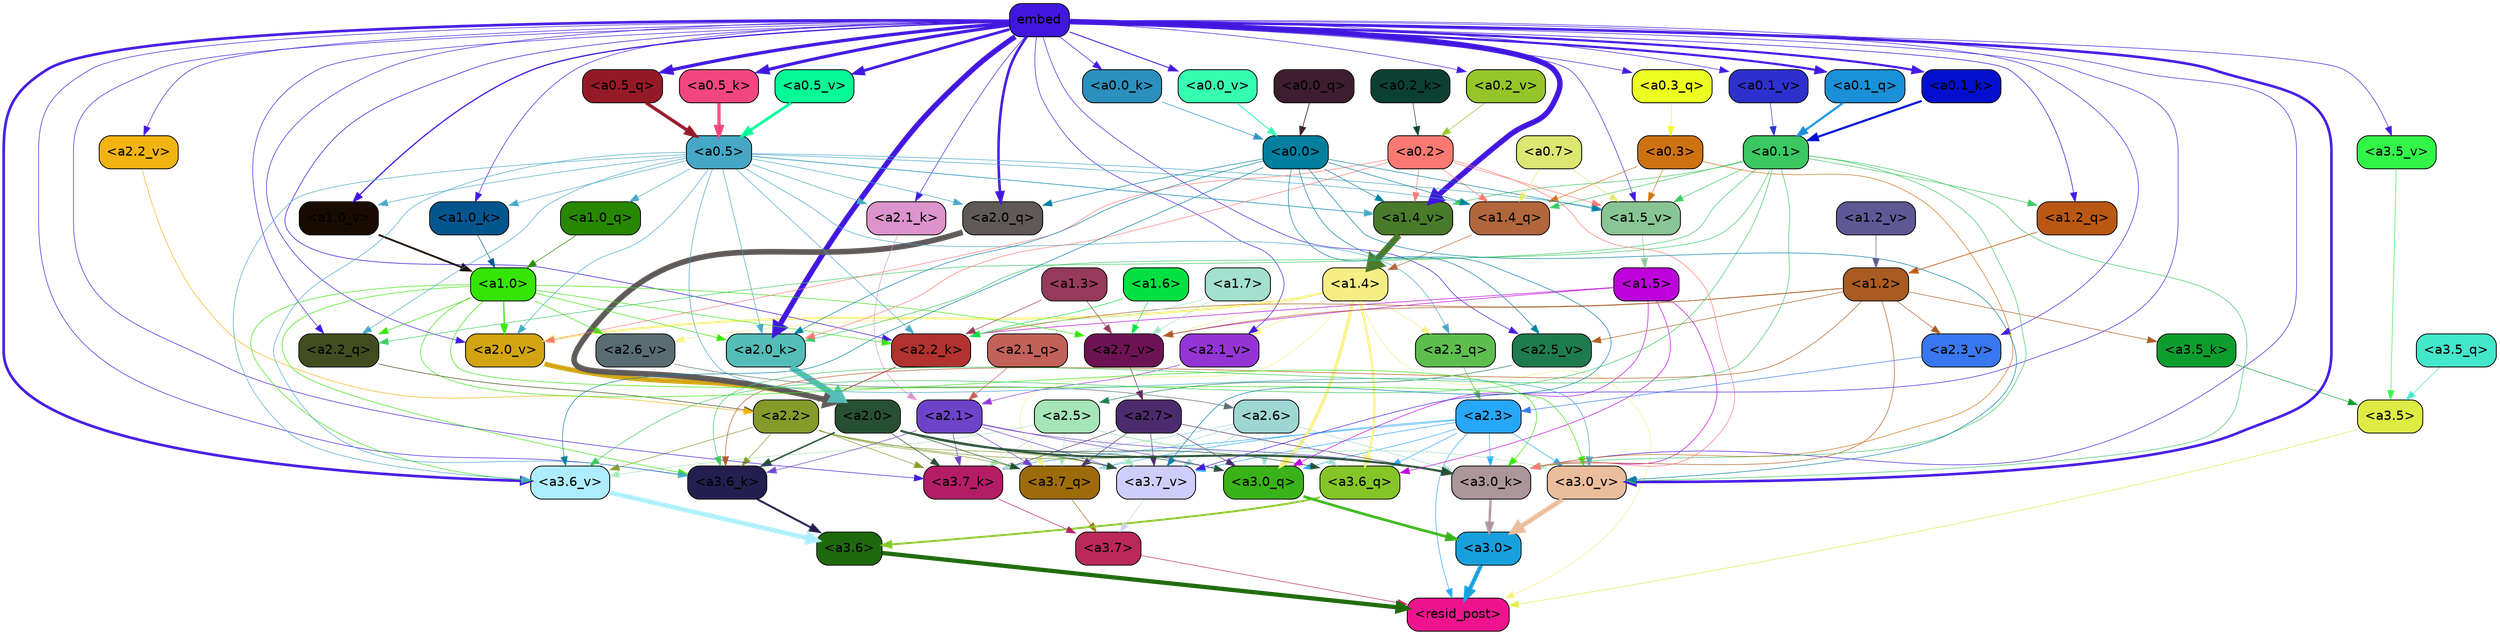 strict digraph "" {
	graph [bgcolor=transparent,
		layout=dot,
		overlap=false,
		splines=true
	];
	"<a3.7>"	[color=black,
		fillcolor="#bb2859",
		fontname=Helvetica,
		shape=box,
		style="filled, rounded"];
	"<resid_post>"	[color=black,
		fillcolor="#f0138e",
		fontname=Helvetica,
		shape=box,
		style="filled, rounded"];
	"<a3.7>" -> "<resid_post>"	[color="#bb2859",
		penwidth=0.6];
	"<a3.6>"	[color=black,
		fillcolor="#1e690d",
		fontname=Helvetica,
		shape=box,
		style="filled, rounded"];
	"<a3.6>" -> "<resid_post>"	[color="#1e690d",
		penwidth=4.648244500160217];
	"<a3.5>"	[color=black,
		fillcolor="#deeb43",
		fontname=Helvetica,
		shape=box,
		style="filled, rounded"];
	"<a3.5>" -> "<resid_post>"	[color="#deeb43",
		penwidth=0.6];
	"<a3.0>"	[color=black,
		fillcolor="#17a0de",
		fontname=Helvetica,
		shape=box,
		style="filled, rounded"];
	"<a3.0>" -> "<resid_post>"	[color="#17a0de",
		penwidth=4.3288813829422];
	"<a2.3>"	[color=black,
		fillcolor="#27a7fa",
		fontname=Helvetica,
		shape=box,
		style="filled, rounded"];
	"<a2.3>" -> "<resid_post>"	[color="#27a7fa",
		penwidth=0.6];
	"<a3.7_q>"	[color=black,
		fillcolor="#9e6b0a",
		fontname=Helvetica,
		shape=box,
		style="filled, rounded"];
	"<a2.3>" -> "<a3.7_q>"	[color="#27a7fa",
		penwidth=0.6];
	"<a3.6_q>"	[color=black,
		fillcolor="#86c527",
		fontname=Helvetica,
		shape=box,
		style="filled, rounded"];
	"<a2.3>" -> "<a3.6_q>"	[color="#27a7fa",
		penwidth=0.6];
	"<a3.0_q>"	[color=black,
		fillcolor="#3ab219",
		fontname=Helvetica,
		shape=box,
		style="filled, rounded"];
	"<a2.3>" -> "<a3.0_q>"	[color="#27a7fa",
		penwidth=0.6];
	"<a3.7_k>"	[color=black,
		fillcolor="#b41c66",
		fontname=Helvetica,
		shape=box,
		style="filled, rounded"];
	"<a2.3>" -> "<a3.7_k>"	[color="#27a7fa",
		penwidth=0.6];
	"<a3.0_k>"	[color=black,
		fillcolor="#ab9699",
		fontname=Helvetica,
		shape=box,
		style="filled, rounded"];
	"<a2.3>" -> "<a3.0_k>"	[color="#27a7fa",
		penwidth=0.6];
	"<a3.7_v>"	[color=black,
		fillcolor="#cfcefb",
		fontname=Helvetica,
		shape=box,
		style="filled, rounded"];
	"<a2.3>" -> "<a3.7_v>"	[color="#27a7fa",
		penwidth=0.6];
	"<a3.0_v>"	[color=black,
		fillcolor="#eabd9c",
		fontname=Helvetica,
		shape=box,
		style="filled, rounded"];
	"<a2.3>" -> "<a3.0_v>"	[color="#27a7fa",
		penwidth=0.6];
	"<a1.4>"	[color=black,
		fillcolor="#f6ee84",
		fontname=Helvetica,
		shape=box,
		style="filled, rounded"];
	"<a1.4>" -> "<resid_post>"	[color="#f6ee84",
		penwidth=0.6];
	"<a1.4>" -> "<a3.7_q>"	[color="#f6ee84",
		penwidth=0.6];
	"<a1.4>" -> "<a3.6_q>"	[color="#f6ee84",
		penwidth=2.5397292599081993];
	"<a1.4>" -> "<a3.0_q>"	[color="#f6ee84",
		penwidth=3.3985572457313538];
	"<a2.3_q>"	[color=black,
		fillcolor="#5dbe4d",
		fontname=Helvetica,
		shape=box,
		style="filled, rounded"];
	"<a1.4>" -> "<a2.3_q>"	[color="#f6ee84",
		penwidth=0.6];
	"<a2.2_k>"	[color=black,
		fillcolor="#b1322f",
		fontname=Helvetica,
		shape=box,
		style="filled, rounded"];
	"<a1.4>" -> "<a2.2_k>"	[color="#f6ee84",
		penwidth=0.6];
	"<a2.7_v>"	[color=black,
		fillcolor="#6d1354",
		fontname=Helvetica,
		shape=box,
		style="filled, rounded"];
	"<a1.4>" -> "<a2.7_v>"	[color="#f6ee84",
		penwidth=0.6];
	"<a2.6_v>"	[color=black,
		fillcolor="#586c72",
		fontname=Helvetica,
		shape=box,
		style="filled, rounded"];
	"<a1.4>" -> "<a2.6_v>"	[color="#f6ee84",
		penwidth=0.6];
	"<a2.1_v>"	[color=black,
		fillcolor="#9434d5",
		fontname=Helvetica,
		shape=box,
		style="filled, rounded"];
	"<a1.4>" -> "<a2.1_v>"	[color="#f6ee84",
		penwidth=0.6];
	"<a2.0_v>"	[color=black,
		fillcolor="#d2a411",
		fontname=Helvetica,
		shape=box,
		style="filled, rounded"];
	"<a1.4>" -> "<a2.0_v>"	[color="#f6ee84",
		penwidth=2.3308929204940796];
	"<a3.7_q>" -> "<a3.7>"	[color="#9e6b0a",
		penwidth=0.6];
	"<a3.6_q>" -> "<a3.6>"	[color="#86c527",
		penwidth=2.03758105635643];
	"<a3.5_q>"	[color=black,
		fillcolor="#43e7c9",
		fontname=Helvetica,
		shape=box,
		style="filled, rounded"];
	"<a3.5_q>" -> "<a3.5>"	[color="#43e7c9",
		penwidth=0.6];
	"<a3.0_q>" -> "<a3.0>"	[color="#3ab219",
		penwidth=2.8638100624084473];
	"<a3.7_k>" -> "<a3.7>"	[color="#b41c66",
		penwidth=0.6];
	"<a3.6_k>"	[color=black,
		fillcolor="#231e4e",
		fontname=Helvetica,
		shape=box,
		style="filled, rounded"];
	"<a3.6_k>" -> "<a3.6>"	[color="#231e4e",
		penwidth=2.174198240041733];
	"<a3.5_k>"	[color=black,
		fillcolor="#0d9d2e",
		fontname=Helvetica,
		shape=box,
		style="filled, rounded"];
	"<a3.5_k>" -> "<a3.5>"	[color="#0d9d2e",
		penwidth=0.6];
	"<a3.0_k>" -> "<a3.0>"	[color="#ab9699",
		penwidth=2.6274144649505615];
	"<a3.7_v>" -> "<a3.7>"	[color="#cfcefb",
		penwidth=0.6];
	"<a3.6_v>"	[color=black,
		fillcolor="#adedfd",
		fontname=Helvetica,
		shape=box,
		style="filled, rounded"];
	"<a3.6_v>" -> "<a3.6>"	[color="#adedfd",
		penwidth=5.002329230308533];
	"<a3.5_v>"	[color=black,
		fillcolor="#32f647",
		fontname=Helvetica,
		shape=box,
		style="filled, rounded"];
	"<a3.5_v>" -> "<a3.5>"	[color="#32f647",
		penwidth=0.6];
	"<a3.0_v>" -> "<a3.0>"	[color="#eabd9c",
		penwidth=5.188832879066467];
	"<a2.7>"	[color=black,
		fillcolor="#4b2b6d",
		fontname=Helvetica,
		shape=box,
		style="filled, rounded"];
	"<a2.7>" -> "<a3.7_q>"	[color="#4b2b6d",
		penwidth=0.6];
	"<a2.7>" -> "<a3.0_q>"	[color="#4b2b6d",
		penwidth=0.6];
	"<a2.7>" -> "<a3.7_k>"	[color="#4b2b6d",
		penwidth=0.6];
	"<a2.7>" -> "<a3.0_k>"	[color="#4b2b6d",
		penwidth=0.6];
	"<a2.7>" -> "<a3.7_v>"	[color="#4b2b6d",
		penwidth=0.6];
	"<a2.6>"	[color=black,
		fillcolor="#9ed7d2",
		fontname=Helvetica,
		shape=box,
		style="filled, rounded"];
	"<a2.6>" -> "<a3.7_q>"	[color="#9ed7d2",
		penwidth=0.6];
	"<a2.6>" -> "<a3.6_q>"	[color="#9ed7d2",
		penwidth=0.6];
	"<a2.6>" -> "<a3.0_q>"	[color="#9ed7d2",
		penwidth=0.6];
	"<a2.6>" -> "<a3.7_k>"	[color="#9ed7d2",
		penwidth=0.6];
	"<a2.6>" -> "<a3.0_k>"	[color="#9ed7d2",
		penwidth=0.6];
	"<a2.6>" -> "<a3.7_v>"	[color="#9ed7d2",
		penwidth=0.6];
	"<a2.5>"	[color=black,
		fillcolor="#a6e5b7",
		fontname=Helvetica,
		shape=box,
		style="filled, rounded"];
	"<a2.5>" -> "<a3.7_q>"	[color="#a6e5b7",
		penwidth=0.6];
	"<a2.5>" -> "<a3.7_k>"	[color="#a6e5b7",
		penwidth=0.6];
	"<a2.5>" -> "<a3.0_k>"	[color="#a6e5b7",
		penwidth=0.6];
	"<a2.5>" -> "<a3.7_v>"	[color="#a6e5b7",
		penwidth=0.6];
	"<a2.5>" -> "<a3.6_v>"	[color="#a6e5b7",
		penwidth=0.6];
	"<a2.5>" -> "<a3.0_v>"	[color="#a6e5b7",
		penwidth=0.6];
	"<a2.2>"	[color=black,
		fillcolor="#859b29",
		fontname=Helvetica,
		shape=box,
		style="filled, rounded"];
	"<a2.2>" -> "<a3.7_q>"	[color="#859b29",
		penwidth=0.6];
	"<a2.2>" -> "<a3.7_k>"	[color="#859b29",
		penwidth=0.6];
	"<a2.2>" -> "<a3.6_k>"	[color="#859b29",
		penwidth=0.6];
	"<a2.2>" -> "<a3.0_k>"	[color="#859b29",
		penwidth=0.6];
	"<a2.2>" -> "<a3.7_v>"	[color="#859b29",
		penwidth=0.6];
	"<a2.2>" -> "<a3.6_v>"	[color="#859b29",
		penwidth=0.6];
	"<a2.1>"	[color=black,
		fillcolor="#6d43ca",
		fontname=Helvetica,
		shape=box,
		style="filled, rounded"];
	"<a2.1>" -> "<a3.7_q>"	[color="#6d43ca",
		penwidth=0.6];
	"<a2.1>" -> "<a3.0_q>"	[color="#6d43ca",
		penwidth=0.6];
	"<a2.1>" -> "<a3.7_k>"	[color="#6d43ca",
		penwidth=0.6];
	"<a2.1>" -> "<a3.6_k>"	[color="#6d43ca",
		penwidth=0.6];
	"<a2.1>" -> "<a3.0_k>"	[color="#6d43ca",
		penwidth=0.6];
	"<a2.1>" -> "<a3.7_v>"	[color="#6d43ca",
		penwidth=0.6];
	"<a2.0>"	[color=black,
		fillcolor="#274f33",
		fontname=Helvetica,
		shape=box,
		style="filled, rounded"];
	"<a2.0>" -> "<a3.7_q>"	[color="#274f33",
		penwidth=0.6];
	"<a2.0>" -> "<a3.6_q>"	[color="#274f33",
		penwidth=0.6];
	"<a2.0>" -> "<a3.0_q>"	[color="#274f33",
		penwidth=0.6];
	"<a2.0>" -> "<a3.7_k>"	[color="#274f33",
		penwidth=0.6];
	"<a2.0>" -> "<a3.6_k>"	[color="#274f33",
		penwidth=1.5717863738536835];
	"<a2.0>" -> "<a3.0_k>"	[color="#274f33",
		penwidth=2.205150544643402];
	"<a2.0>" -> "<a3.7_v>"	[color="#274f33",
		penwidth=0.6];
	"<a1.5>"	[color=black,
		fillcolor="#bc01da",
		fontname=Helvetica,
		shape=box,
		style="filled, rounded"];
	"<a1.5>" -> "<a3.6_q>"	[color="#bc01da",
		penwidth=0.6];
	"<a1.5>" -> "<a3.0_q>"	[color="#bc01da",
		penwidth=0.6];
	"<a1.5>" -> "<a3.0_k>"	[color="#bc01da",
		penwidth=0.6];
	"<a1.5>" -> "<a2.2_k>"	[color="#bc01da",
		penwidth=0.6];
	"<a1.5>" -> "<a2.7_v>"	[color="#bc01da",
		penwidth=0.6];
	embed	[color=black,
		fillcolor="#4116de",
		fontname=Helvetica,
		shape=box,
		style="filled, rounded"];
	embed -> "<a3.7_k>"	[color="#4116de",
		penwidth=0.6];
	embed -> "<a3.6_k>"	[color="#4116de",
		penwidth=0.6];
	embed -> "<a3.0_k>"	[color="#4116de",
		penwidth=0.6];
	embed -> "<a3.7_v>"	[color="#4116de",
		penwidth=0.6];
	embed -> "<a3.6_v>"	[color="#4116de",
		penwidth=2.882729172706604];
	embed -> "<a3.5_v>"	[color="#4116de",
		penwidth=0.6];
	embed -> "<a3.0_v>"	[color="#4116de",
		penwidth=2.812090039253235];
	"<a2.2_q>"	[color=black,
		fillcolor="#414d20",
		fontname=Helvetica,
		shape=box,
		style="filled, rounded"];
	embed -> "<a2.2_q>"	[color="#4116de",
		penwidth=0.6];
	"<a2.0_q>"	[color=black,
		fillcolor="#5f5958",
		fontname=Helvetica,
		shape=box,
		style="filled, rounded"];
	embed -> "<a2.0_q>"	[color="#4116de",
		penwidth=2.773140072822571];
	embed -> "<a2.2_k>"	[color="#4116de",
		penwidth=0.6694881916046143];
	"<a2.1_k>"	[color=black,
		fillcolor="#dd93cb",
		fontname=Helvetica,
		shape=box,
		style="filled, rounded"];
	embed -> "<a2.1_k>"	[color="#4116de",
		penwidth=0.6];
	"<a2.0_k>"	[color=black,
		fillcolor="#54bdb8",
		fontname=Helvetica,
		shape=box,
		style="filled, rounded"];
	embed -> "<a2.0_k>"	[color="#4116de",
		penwidth=5.809704422950745];
	"<a2.5_v>"	[color=black,
		fillcolor="#1e7b4d",
		fontname=Helvetica,
		shape=box,
		style="filled, rounded"];
	embed -> "<a2.5_v>"	[color="#4116de",
		penwidth=0.6];
	"<a2.3_v>"	[color=black,
		fillcolor="#3877f0",
		fontname=Helvetica,
		shape=box,
		style="filled, rounded"];
	embed -> "<a2.3_v>"	[color="#4116de",
		penwidth=0.6];
	"<a2.2_v>"	[color=black,
		fillcolor="#f2b411",
		fontname=Helvetica,
		shape=box,
		style="filled, rounded"];
	embed -> "<a2.2_v>"	[color="#4116de",
		penwidth=0.6];
	embed -> "<a2.1_v>"	[color="#4116de",
		penwidth=0.6];
	embed -> "<a2.0_v>"	[color="#4116de",
		penwidth=0.6];
	"<a1.2_q>"	[color=black,
		fillcolor="#ba5713",
		fontname=Helvetica,
		shape=box,
		style="filled, rounded"];
	embed -> "<a1.2_q>"	[color="#4116de",
		penwidth=0.6789929866790771];
	"<a1.0_k>"	[color=black,
		fillcolor="#03558e",
		fontname=Helvetica,
		shape=box,
		style="filled, rounded"];
	embed -> "<a1.0_k>"	[color="#4116de",
		penwidth=0.6];
	"<a1.5_v>"	[color=black,
		fillcolor="#88c594",
		fontname=Helvetica,
		shape=box,
		style="filled, rounded"];
	embed -> "<a1.5_v>"	[color="#4116de",
		penwidth=0.6];
	"<a1.4_v>"	[color=black,
		fillcolor="#4a7b2b",
		fontname=Helvetica,
		shape=box,
		style="filled, rounded"];
	embed -> "<a1.4_v>"	[color="#4116de",
		penwidth=5.930049657821655];
	"<a1.0_v>"	[color=black,
		fillcolor="#180b02",
		fontname=Helvetica,
		shape=box,
		style="filled, rounded"];
	embed -> "<a1.0_v>"	[color="#4116de",
		penwidth=1.3246397972106934];
	"<a0.5_q>"	[color=black,
		fillcolor="#951a28",
		fontname=Helvetica,
		shape=box,
		style="filled, rounded"];
	embed -> "<a0.5_q>"	[color="#4116de",
		penwidth=3.5961478650569916];
	"<a0.3_q>"	[color=black,
		fillcolor="#edfd21",
		fontname=Helvetica,
		shape=box,
		style="filled, rounded"];
	embed -> "<a0.3_q>"	[color="#4116de",
		penwidth=0.6];
	"<a0.1_q>"	[color=black,
		fillcolor="#1a90d8",
		fontname=Helvetica,
		shape=box,
		style="filled, rounded"];
	embed -> "<a0.1_q>"	[color="#4116de",
		penwidth=2.3697519302368164];
	"<a0.5_k>"	[color=black,
		fillcolor="#f24680",
		fontname=Helvetica,
		shape=box,
		style="filled, rounded"];
	embed -> "<a0.5_k>"	[color="#4116de",
		penwidth=3.417628586292267];
	"<a0.1_k>"	[color=black,
		fillcolor="#040fcd",
		fontname=Helvetica,
		shape=box,
		style="filled, rounded"];
	embed -> "<a0.1_k>"	[color="#4116de",
		penwidth=2.365019917488098];
	"<a0.0_k>"	[color=black,
		fillcolor="#2b90be",
		fontname=Helvetica,
		shape=box,
		style="filled, rounded"];
	embed -> "<a0.0_k>"	[color="#4116de",
		penwidth=0.6479218006134033];
	"<a0.5_v>"	[color=black,
		fillcolor="#05fa97",
		fontname=Helvetica,
		shape=box,
		style="filled, rounded"];
	embed -> "<a0.5_v>"	[color="#4116de",
		penwidth=2.9912296533584595];
	"<a0.2_v>"	[color=black,
		fillcolor="#95c529",
		fontname=Helvetica,
		shape=box,
		style="filled, rounded"];
	embed -> "<a0.2_v>"	[color="#4116de",
		penwidth=0.6];
	"<a0.1_v>"	[color=black,
		fillcolor="#2d30cd",
		fontname=Helvetica,
		shape=box,
		style="filled, rounded"];
	embed -> "<a0.1_v>"	[color="#4116de",
		penwidth=0.6];
	"<a0.0_v>"	[color=black,
		fillcolor="#36feb1",
		fontname=Helvetica,
		shape=box,
		style="filled, rounded"];
	embed -> "<a0.0_v>"	[color="#4116de",
		penwidth=1.0032603740692139];
	"<a1.2>"	[color=black,
		fillcolor="#aa5b22",
		fontname=Helvetica,
		shape=box,
		style="filled, rounded"];
	"<a1.2>" -> "<a3.6_k>"	[color="#aa5b22",
		penwidth=0.6];
	"<a1.2>" -> "<a3.5_k>"	[color="#aa5b22",
		penwidth=0.6];
	"<a1.2>" -> "<a3.0_k>"	[color="#aa5b22",
		penwidth=0.6];
	"<a1.2>" -> "<a2.2_k>"	[color="#aa5b22",
		penwidth=0.6];
	"<a1.2>" -> "<a2.7_v>"	[color="#aa5b22",
		penwidth=0.6];
	"<a1.2>" -> "<a2.5_v>"	[color="#aa5b22",
		penwidth=0.6];
	"<a1.2>" -> "<a2.3_v>"	[color="#aa5b22",
		penwidth=0.6];
	"<a1.0>"	[color=black,
		fillcolor="#35e506",
		fontname=Helvetica,
		shape=box,
		style="filled, rounded"];
	"<a1.0>" -> "<a3.6_k>"	[color="#35e506",
		penwidth=0.6];
	"<a1.0>" -> "<a3.0_k>"	[color="#35e506",
		penwidth=0.6];
	"<a1.0>" -> "<a3.6_v>"	[color="#35e506",
		penwidth=0.6];
	"<a1.0>" -> "<a3.0_v>"	[color="#35e506",
		penwidth=0.6];
	"<a1.0>" -> "<a2.2_q>"	[color="#35e506",
		penwidth=0.6];
	"<a1.0>" -> "<a2.2_k>"	[color="#35e506",
		penwidth=0.6];
	"<a1.0>" -> "<a2.0_k>"	[color="#35e506",
		penwidth=0.6];
	"<a1.0>" -> "<a2.7_v>"	[color="#35e506",
		penwidth=0.6];
	"<a1.0>" -> "<a2.6_v>"	[color="#35e506",
		penwidth=0.6];
	"<a1.0>" -> "<a2.0_v>"	[color="#35e506",
		penwidth=1.2632839679718018];
	"<a0.5>"	[color=black,
		fillcolor="#46a8c6",
		fontname=Helvetica,
		shape=box,
		style="filled, rounded"];
	"<a0.5>" -> "<a3.6_k>"	[color="#46a8c6",
		penwidth=0.6];
	"<a0.5>" -> "<a3.6_v>"	[color="#46a8c6",
		penwidth=0.6];
	"<a0.5>" -> "<a3.0_v>"	[color="#46a8c6",
		penwidth=0.6281400918960571];
	"<a0.5>" -> "<a2.3_q>"	[color="#46a8c6",
		penwidth=0.6];
	"<a0.5>" -> "<a2.2_q>"	[color="#46a8c6",
		penwidth=0.6];
	"<a0.5>" -> "<a2.0_q>"	[color="#46a8c6",
		penwidth=0.6];
	"<a0.5>" -> "<a2.2_k>"	[color="#46a8c6",
		penwidth=0.6];
	"<a0.5>" -> "<a2.1_k>"	[color="#46a8c6",
		penwidth=0.6];
	"<a0.5>" -> "<a2.0_k>"	[color="#46a8c6",
		penwidth=0.6196913719177246];
	"<a0.5>" -> "<a2.0_v>"	[color="#46a8c6",
		penwidth=0.6];
	"<a1.4_q>"	[color=black,
		fillcolor="#b1663c",
		fontname=Helvetica,
		shape=box,
		style="filled, rounded"];
	"<a0.5>" -> "<a1.4_q>"	[color="#46a8c6",
		penwidth=0.6];
	"<a1.0_q>"	[color=black,
		fillcolor="#278800",
		fontname=Helvetica,
		shape=box,
		style="filled, rounded"];
	"<a0.5>" -> "<a1.0_q>"	[color="#46a8c6",
		penwidth=0.6];
	"<a0.5>" -> "<a1.0_k>"	[color="#46a8c6",
		penwidth=0.6];
	"<a0.5>" -> "<a1.5_v>"	[color="#46a8c6",
		penwidth=0.6];
	"<a0.5>" -> "<a1.4_v>"	[color="#46a8c6",
		penwidth=0.9038386344909668];
	"<a0.5>" -> "<a1.0_v>"	[color="#46a8c6",
		penwidth=0.6];
	"<a0.1>"	[color=black,
		fillcolor="#3bc761",
		fontname=Helvetica,
		shape=box,
		style="filled, rounded"];
	"<a0.1>" -> "<a3.6_k>"	[color="#3bc761",
		penwidth=0.6];
	"<a0.1>" -> "<a3.0_k>"	[color="#3bc761",
		penwidth=0.6];
	"<a0.1>" -> "<a3.6_v>"	[color="#3bc761",
		penwidth=0.6];
	"<a0.1>" -> "<a3.0_v>"	[color="#3bc761",
		penwidth=0.6];
	"<a0.1>" -> "<a2.2_q>"	[color="#3bc761",
		penwidth=0.6];
	"<a0.1>" -> "<a2.0_k>"	[color="#3bc761",
		penwidth=0.6];
	"<a0.1>" -> "<a1.4_q>"	[color="#3bc761",
		penwidth=0.6];
	"<a0.1>" -> "<a1.2_q>"	[color="#3bc761",
		penwidth=0.6];
	"<a0.1>" -> "<a1.5_v>"	[color="#3bc761",
		penwidth=0.6];
	"<a0.1>" -> "<a1.4_v>"	[color="#3bc761",
		penwidth=0.6];
	"<a0.3>"	[color=black,
		fillcolor="#cd7211",
		fontname=Helvetica,
		shape=box,
		style="filled, rounded"];
	"<a0.3>" -> "<a3.0_k>"	[color="#cd7211",
		penwidth=0.6];
	"<a0.3>" -> "<a1.4_q>"	[color="#cd7211",
		penwidth=0.6];
	"<a0.3>" -> "<a1.5_v>"	[color="#cd7211",
		penwidth=0.6];
	"<a0.2>"	[color=black,
		fillcolor="#fa7973",
		fontname=Helvetica,
		shape=box,
		style="filled, rounded"];
	"<a0.2>" -> "<a3.0_k>"	[color="#fa7973",
		penwidth=0.6];
	"<a0.2>" -> "<a2.0_k>"	[color="#fa7973",
		penwidth=0.6];
	"<a0.2>" -> "<a2.0_v>"	[color="#fa7973",
		penwidth=0.6];
	"<a0.2>" -> "<a1.4_q>"	[color="#fa7973",
		penwidth=0.6];
	"<a0.2>" -> "<a1.5_v>"	[color="#fa7973",
		penwidth=0.6];
	"<a0.2>" -> "<a1.4_v>"	[color="#fa7973",
		penwidth=0.6];
	"<a0.0>"	[color=black,
		fillcolor="#017f9f",
		fontname=Helvetica,
		shape=box,
		style="filled, rounded"];
	"<a0.0>" -> "<a3.7_v>"	[color="#017f9f",
		penwidth=0.6];
	"<a0.0>" -> "<a3.6_v>"	[color="#017f9f",
		penwidth=0.6];
	"<a0.0>" -> "<a3.0_v>"	[color="#017f9f",
		penwidth=0.6];
	"<a0.0>" -> "<a2.0_q>"	[color="#017f9f",
		penwidth=0.6];
	"<a0.0>" -> "<a2.0_k>"	[color="#017f9f",
		penwidth=0.6];
	"<a0.0>" -> "<a2.5_v>"	[color="#017f9f",
		penwidth=0.6];
	"<a0.0>" -> "<a1.4_q>"	[color="#017f9f",
		penwidth=0.6];
	"<a0.0>" -> "<a1.5_v>"	[color="#017f9f",
		penwidth=0.6];
	"<a0.0>" -> "<a1.4_v>"	[color="#017f9f",
		penwidth=0.6];
	"<a2.3_q>" -> "<a2.3>"	[color="#5dbe4d",
		penwidth=0.6];
	"<a2.2_q>" -> "<a2.2>"	[color="#414d20",
		penwidth=0.6299107074737549];
	"<a2.1_q>"	[color=black,
		fillcolor="#c2615a",
		fontname=Helvetica,
		shape=box,
		style="filled, rounded"];
	"<a2.1_q>" -> "<a2.1>"	[color="#c2615a",
		penwidth=0.6];
	"<a2.0_q>" -> "<a2.0>"	[color="#5f5958",
		penwidth=6.081655263900757];
	"<a2.2_k>" -> "<a2.2>"	[color="#b1322f",
		penwidth=0.8337457180023193];
	"<a2.1_k>" -> "<a2.1>"	[color="#dd93cb",
		penwidth=0.6];
	"<a2.0_k>" -> "<a2.0>"	[color="#54bdb8",
		penwidth=6.795950889587402];
	"<a2.7_v>" -> "<a2.7>"	[color="#6d1354",
		penwidth=0.6];
	"<a2.6_v>" -> "<a2.6>"	[color="#586c72",
		penwidth=0.6];
	"<a2.5_v>" -> "<a2.5>"	[color="#1e7b4d",
		penwidth=0.6];
	"<a2.3_v>" -> "<a2.3>"	[color="#3877f0",
		penwidth=0.6];
	"<a2.2_v>" -> "<a2.2>"	[color="#f2b411",
		penwidth=0.6];
	"<a2.1_v>" -> "<a2.1>"	[color="#9434d5",
		penwidth=0.6];
	"<a2.0_v>" -> "<a2.0>"	[color="#d2a411",
		penwidth=5.211444020271301];
	"<a1.7>"	[color=black,
		fillcolor="#a3e0ce",
		fontname=Helvetica,
		shape=box,
		style="filled, rounded"];
	"<a1.7>" -> "<a2.2_k>"	[color="#a3e0ce",
		penwidth=0.6];
	"<a1.7>" -> "<a2.7_v>"	[color="#a3e0ce",
		penwidth=0.6];
	"<a1.6>"	[color=black,
		fillcolor="#03e142",
		fontname=Helvetica,
		shape=box,
		style="filled, rounded"];
	"<a1.6>" -> "<a2.2_k>"	[color="#03e142",
		penwidth=0.6];
	"<a1.6>" -> "<a2.7_v>"	[color="#03e142",
		penwidth=0.6];
	"<a1.3>"	[color=black,
		fillcolor="#963a5b",
		fontname=Helvetica,
		shape=box,
		style="filled, rounded"];
	"<a1.3>" -> "<a2.2_k>"	[color="#963a5b",
		penwidth=0.6];
	"<a1.3>" -> "<a2.7_v>"	[color="#963a5b",
		penwidth=0.6];
	"<a1.4_q>" -> "<a1.4>"	[color="#b1663c",
		penwidth=0.6];
	"<a1.2_q>" -> "<a1.2>"	[color="#ba5713",
		penwidth=0.7635738849639893];
	"<a1.0_q>" -> "<a1.0>"	[color="#278800",
		penwidth=0.6];
	"<a1.0_k>" -> "<a1.0>"	[color="#03558e",
		penwidth=0.6];
	"<a1.5_v>" -> "<a1.5>"	[color="#88c594",
		penwidth=0.6];
	"<a1.4_v>" -> "<a1.4>"	[color="#4a7b2b",
		penwidth=7.066803693771362];
	"<a1.2_v>"	[color=black,
		fillcolor="#5e5895",
		fontname=Helvetica,
		shape=box,
		style="filled, rounded"];
	"<a1.2_v>" -> "<a1.2>"	[color="#5e5895",
		penwidth=0.6];
	"<a1.0_v>" -> "<a1.0>"	[color="#180b02",
		penwidth=1.970656156539917];
	"<a0.7>"	[color=black,
		fillcolor="#dce772",
		fontname=Helvetica,
		shape=box,
		style="filled, rounded"];
	"<a0.7>" -> "<a1.4_q>"	[color="#dce772",
		penwidth=0.6];
	"<a0.7>" -> "<a1.5_v>"	[color="#dce772",
		penwidth=0.6];
	"<a0.5_q>" -> "<a0.5>"	[color="#951a28",
		penwidth=3.6266062557697296];
	"<a0.3_q>" -> "<a0.3>"	[color="#edfd21",
		penwidth=0.6];
	"<a0.1_q>" -> "<a0.1>"	[color="#1a90d8",
		penwidth=2.2995558977127075];
	"<a0.0_q>"	[color=black,
		fillcolor="#3d1d2f",
		fontname=Helvetica,
		shape=box,
		style="filled, rounded"];
	"<a0.0_q>" -> "<a0.0>"	[color="#3d1d2f",
		penwidth=0.7591052055358887];
	"<a0.5_k>" -> "<a0.5>"	[color="#f24680",
		penwidth=3.475644141435623];
	"<a0.2_k>"	[color=black,
		fillcolor="#0c4032",
		fontname=Helvetica,
		shape=box,
		style="filled, rounded"];
	"<a0.2_k>" -> "<a0.2>"	[color="#0c4032",
		penwidth=0.6];
	"<a0.1_k>" -> "<a0.1>"	[color="#040fcd",
		penwidth=2.3508740663528442];
	"<a0.0_k>" -> "<a0.0>"	[color="#2b90be",
		penwidth=0.6416475772857666];
	"<a0.5_v>" -> "<a0.5>"	[color="#05fa97",
		penwidth=3.019147038459778];
	"<a0.2_v>" -> "<a0.2>"	[color="#95c529",
		penwidth=0.6];
	"<a0.1_v>" -> "<a0.1>"	[color="#2d30cd",
		penwidth=0.6];
	"<a0.0_v>" -> "<a0.0>"	[color="#36feb1",
		penwidth=1.0116496086120605];
}
